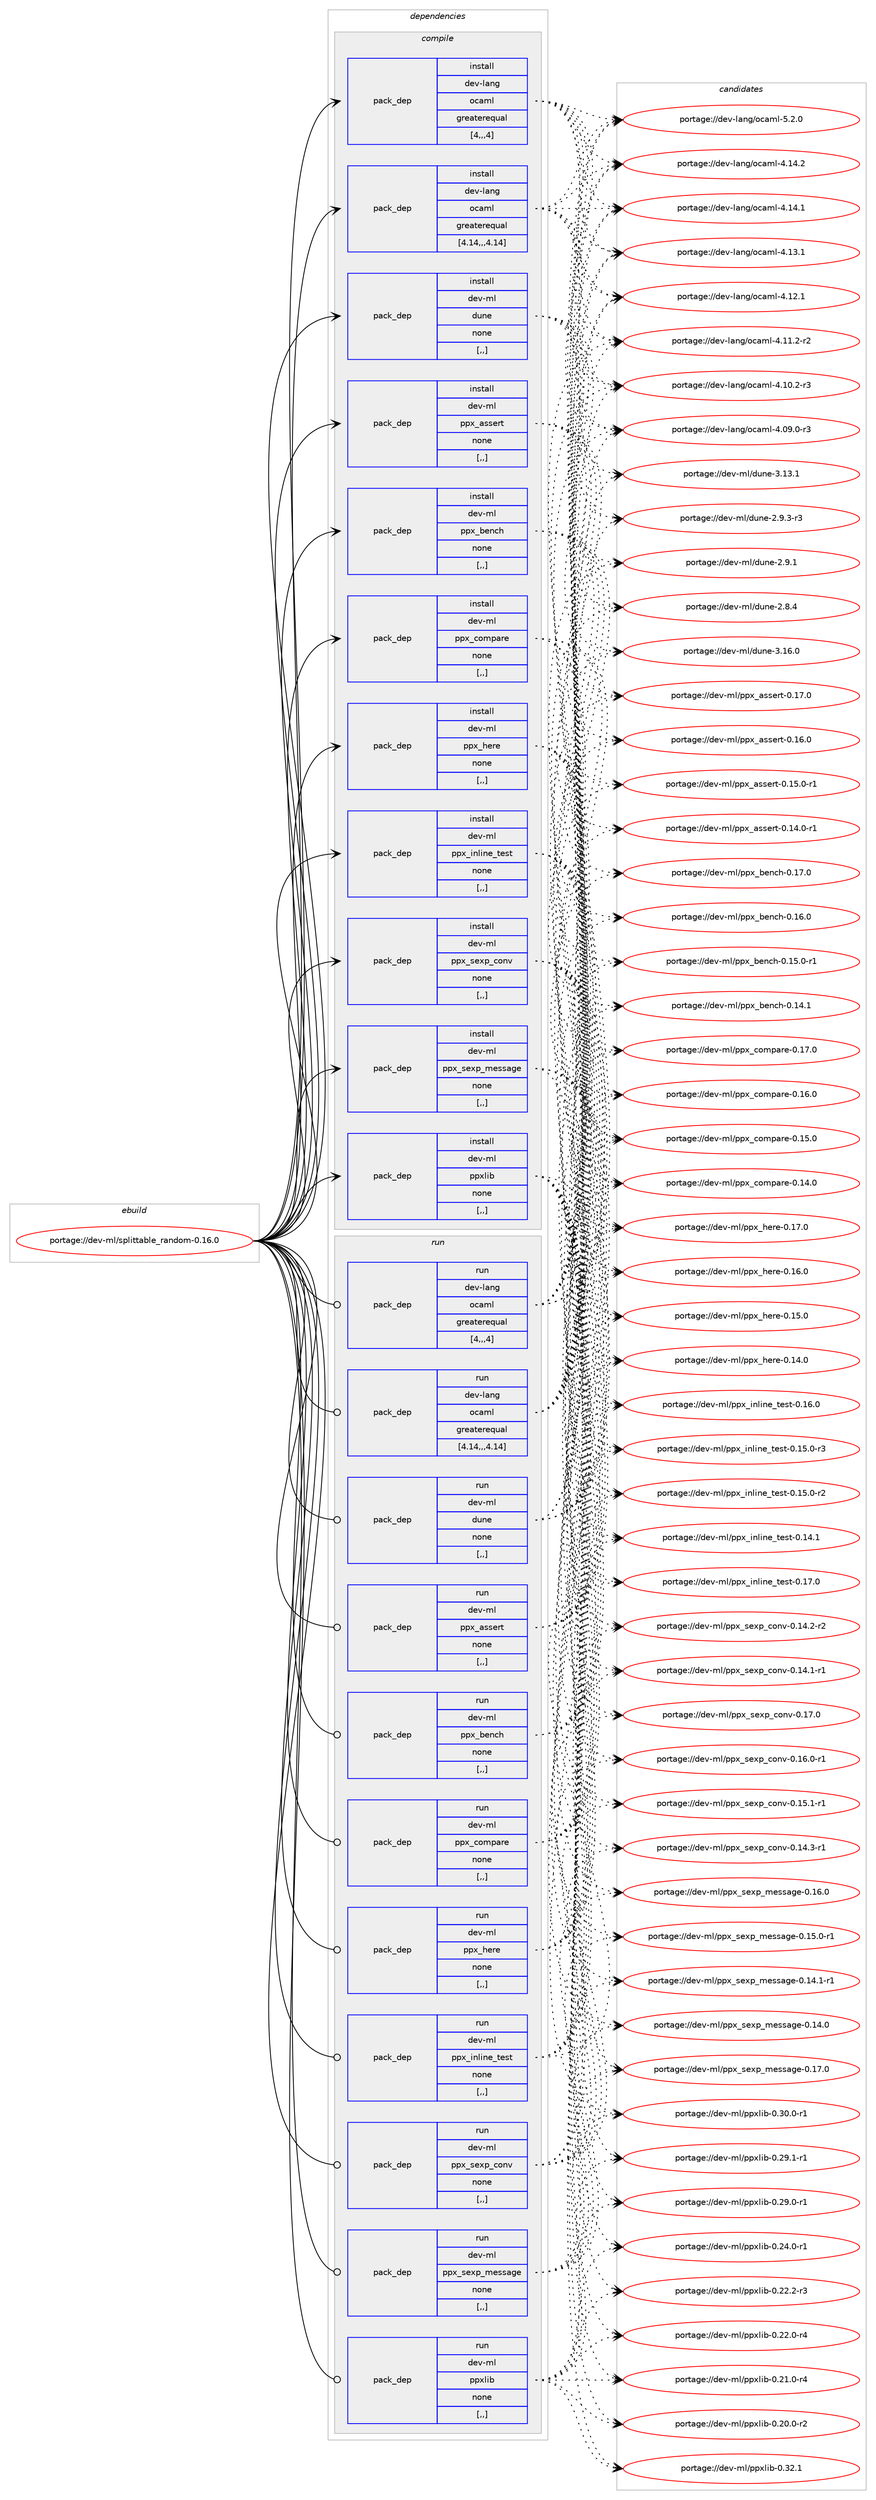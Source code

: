 digraph prolog {

# *************
# Graph options
# *************

newrank=true;
concentrate=true;
compound=true;
graph [rankdir=LR,fontname=Helvetica,fontsize=10,ranksep=1.5];#, ranksep=2.5, nodesep=0.2];
edge  [arrowhead=vee];
node  [fontname=Helvetica,fontsize=10];

# **********
# The ebuild
# **********

subgraph cluster_leftcol {
color=gray;
label=<<i>ebuild</i>>;
id [label="portage://dev-ml/splittable_random-0.16.0", color=red, width=4, href="../dev-ml/splittable_random-0.16.0.svg"];
}

# ****************
# The dependencies
# ****************

subgraph cluster_midcol {
color=gray;
label=<<i>dependencies</i>>;
subgraph cluster_compile {
fillcolor="#eeeeee";
style=filled;
label=<<i>compile</i>>;
subgraph pack454337 {
dependency619119 [label=<<TABLE BORDER="0" CELLBORDER="1" CELLSPACING="0" CELLPADDING="4" WIDTH="220"><TR><TD ROWSPAN="6" CELLPADDING="30">pack_dep</TD></TR><TR><TD WIDTH="110">install</TD></TR><TR><TD>dev-lang</TD></TR><TR><TD>ocaml</TD></TR><TR><TD>greaterequal</TD></TR><TR><TD>[4,,,4]</TD></TR></TABLE>>, shape=none, color=blue];
}
id:e -> dependency619119:w [weight=20,style="solid",arrowhead="vee"];
subgraph pack454338 {
dependency619120 [label=<<TABLE BORDER="0" CELLBORDER="1" CELLSPACING="0" CELLPADDING="4" WIDTH="220"><TR><TD ROWSPAN="6" CELLPADDING="30">pack_dep</TD></TR><TR><TD WIDTH="110">install</TD></TR><TR><TD>dev-lang</TD></TR><TR><TD>ocaml</TD></TR><TR><TD>greaterequal</TD></TR><TR><TD>[4.14,,,4.14]</TD></TR></TABLE>>, shape=none, color=blue];
}
id:e -> dependency619120:w [weight=20,style="solid",arrowhead="vee"];
subgraph pack454339 {
dependency619121 [label=<<TABLE BORDER="0" CELLBORDER="1" CELLSPACING="0" CELLPADDING="4" WIDTH="220"><TR><TD ROWSPAN="6" CELLPADDING="30">pack_dep</TD></TR><TR><TD WIDTH="110">install</TD></TR><TR><TD>dev-ml</TD></TR><TR><TD>dune</TD></TR><TR><TD>none</TD></TR><TR><TD>[,,]</TD></TR></TABLE>>, shape=none, color=blue];
}
id:e -> dependency619121:w [weight=20,style="solid",arrowhead="vee"];
subgraph pack454340 {
dependency619122 [label=<<TABLE BORDER="0" CELLBORDER="1" CELLSPACING="0" CELLPADDING="4" WIDTH="220"><TR><TD ROWSPAN="6" CELLPADDING="30">pack_dep</TD></TR><TR><TD WIDTH="110">install</TD></TR><TR><TD>dev-ml</TD></TR><TR><TD>ppx_assert</TD></TR><TR><TD>none</TD></TR><TR><TD>[,,]</TD></TR></TABLE>>, shape=none, color=blue];
}
id:e -> dependency619122:w [weight=20,style="solid",arrowhead="vee"];
subgraph pack454341 {
dependency619123 [label=<<TABLE BORDER="0" CELLBORDER="1" CELLSPACING="0" CELLPADDING="4" WIDTH="220"><TR><TD ROWSPAN="6" CELLPADDING="30">pack_dep</TD></TR><TR><TD WIDTH="110">install</TD></TR><TR><TD>dev-ml</TD></TR><TR><TD>ppx_bench</TD></TR><TR><TD>none</TD></TR><TR><TD>[,,]</TD></TR></TABLE>>, shape=none, color=blue];
}
id:e -> dependency619123:w [weight=20,style="solid",arrowhead="vee"];
subgraph pack454342 {
dependency619124 [label=<<TABLE BORDER="0" CELLBORDER="1" CELLSPACING="0" CELLPADDING="4" WIDTH="220"><TR><TD ROWSPAN="6" CELLPADDING="30">pack_dep</TD></TR><TR><TD WIDTH="110">install</TD></TR><TR><TD>dev-ml</TD></TR><TR><TD>ppx_compare</TD></TR><TR><TD>none</TD></TR><TR><TD>[,,]</TD></TR></TABLE>>, shape=none, color=blue];
}
id:e -> dependency619124:w [weight=20,style="solid",arrowhead="vee"];
subgraph pack454343 {
dependency619125 [label=<<TABLE BORDER="0" CELLBORDER="1" CELLSPACING="0" CELLPADDING="4" WIDTH="220"><TR><TD ROWSPAN="6" CELLPADDING="30">pack_dep</TD></TR><TR><TD WIDTH="110">install</TD></TR><TR><TD>dev-ml</TD></TR><TR><TD>ppx_here</TD></TR><TR><TD>none</TD></TR><TR><TD>[,,]</TD></TR></TABLE>>, shape=none, color=blue];
}
id:e -> dependency619125:w [weight=20,style="solid",arrowhead="vee"];
subgraph pack454344 {
dependency619126 [label=<<TABLE BORDER="0" CELLBORDER="1" CELLSPACING="0" CELLPADDING="4" WIDTH="220"><TR><TD ROWSPAN="6" CELLPADDING="30">pack_dep</TD></TR><TR><TD WIDTH="110">install</TD></TR><TR><TD>dev-ml</TD></TR><TR><TD>ppx_inline_test</TD></TR><TR><TD>none</TD></TR><TR><TD>[,,]</TD></TR></TABLE>>, shape=none, color=blue];
}
id:e -> dependency619126:w [weight=20,style="solid",arrowhead="vee"];
subgraph pack454345 {
dependency619127 [label=<<TABLE BORDER="0" CELLBORDER="1" CELLSPACING="0" CELLPADDING="4" WIDTH="220"><TR><TD ROWSPAN="6" CELLPADDING="30">pack_dep</TD></TR><TR><TD WIDTH="110">install</TD></TR><TR><TD>dev-ml</TD></TR><TR><TD>ppx_sexp_conv</TD></TR><TR><TD>none</TD></TR><TR><TD>[,,]</TD></TR></TABLE>>, shape=none, color=blue];
}
id:e -> dependency619127:w [weight=20,style="solid",arrowhead="vee"];
subgraph pack454346 {
dependency619128 [label=<<TABLE BORDER="0" CELLBORDER="1" CELLSPACING="0" CELLPADDING="4" WIDTH="220"><TR><TD ROWSPAN="6" CELLPADDING="30">pack_dep</TD></TR><TR><TD WIDTH="110">install</TD></TR><TR><TD>dev-ml</TD></TR><TR><TD>ppx_sexp_message</TD></TR><TR><TD>none</TD></TR><TR><TD>[,,]</TD></TR></TABLE>>, shape=none, color=blue];
}
id:e -> dependency619128:w [weight=20,style="solid",arrowhead="vee"];
subgraph pack454347 {
dependency619129 [label=<<TABLE BORDER="0" CELLBORDER="1" CELLSPACING="0" CELLPADDING="4" WIDTH="220"><TR><TD ROWSPAN="6" CELLPADDING="30">pack_dep</TD></TR><TR><TD WIDTH="110">install</TD></TR><TR><TD>dev-ml</TD></TR><TR><TD>ppxlib</TD></TR><TR><TD>none</TD></TR><TR><TD>[,,]</TD></TR></TABLE>>, shape=none, color=blue];
}
id:e -> dependency619129:w [weight=20,style="solid",arrowhead="vee"];
}
subgraph cluster_compileandrun {
fillcolor="#eeeeee";
style=filled;
label=<<i>compile and run</i>>;
}
subgraph cluster_run {
fillcolor="#eeeeee";
style=filled;
label=<<i>run</i>>;
subgraph pack454348 {
dependency619130 [label=<<TABLE BORDER="0" CELLBORDER="1" CELLSPACING="0" CELLPADDING="4" WIDTH="220"><TR><TD ROWSPAN="6" CELLPADDING="30">pack_dep</TD></TR><TR><TD WIDTH="110">run</TD></TR><TR><TD>dev-lang</TD></TR><TR><TD>ocaml</TD></TR><TR><TD>greaterequal</TD></TR><TR><TD>[4,,,4]</TD></TR></TABLE>>, shape=none, color=blue];
}
id:e -> dependency619130:w [weight=20,style="solid",arrowhead="odot"];
subgraph pack454349 {
dependency619131 [label=<<TABLE BORDER="0" CELLBORDER="1" CELLSPACING="0" CELLPADDING="4" WIDTH="220"><TR><TD ROWSPAN="6" CELLPADDING="30">pack_dep</TD></TR><TR><TD WIDTH="110">run</TD></TR><TR><TD>dev-lang</TD></TR><TR><TD>ocaml</TD></TR><TR><TD>greaterequal</TD></TR><TR><TD>[4.14,,,4.14]</TD></TR></TABLE>>, shape=none, color=blue];
}
id:e -> dependency619131:w [weight=20,style="solid",arrowhead="odot"];
subgraph pack454350 {
dependency619132 [label=<<TABLE BORDER="0" CELLBORDER="1" CELLSPACING="0" CELLPADDING="4" WIDTH="220"><TR><TD ROWSPAN="6" CELLPADDING="30">pack_dep</TD></TR><TR><TD WIDTH="110">run</TD></TR><TR><TD>dev-ml</TD></TR><TR><TD>dune</TD></TR><TR><TD>none</TD></TR><TR><TD>[,,]</TD></TR></TABLE>>, shape=none, color=blue];
}
id:e -> dependency619132:w [weight=20,style="solid",arrowhead="odot"];
subgraph pack454351 {
dependency619133 [label=<<TABLE BORDER="0" CELLBORDER="1" CELLSPACING="0" CELLPADDING="4" WIDTH="220"><TR><TD ROWSPAN="6" CELLPADDING="30">pack_dep</TD></TR><TR><TD WIDTH="110">run</TD></TR><TR><TD>dev-ml</TD></TR><TR><TD>ppx_assert</TD></TR><TR><TD>none</TD></TR><TR><TD>[,,]</TD></TR></TABLE>>, shape=none, color=blue];
}
id:e -> dependency619133:w [weight=20,style="solid",arrowhead="odot"];
subgraph pack454352 {
dependency619134 [label=<<TABLE BORDER="0" CELLBORDER="1" CELLSPACING="0" CELLPADDING="4" WIDTH="220"><TR><TD ROWSPAN="6" CELLPADDING="30">pack_dep</TD></TR><TR><TD WIDTH="110">run</TD></TR><TR><TD>dev-ml</TD></TR><TR><TD>ppx_bench</TD></TR><TR><TD>none</TD></TR><TR><TD>[,,]</TD></TR></TABLE>>, shape=none, color=blue];
}
id:e -> dependency619134:w [weight=20,style="solid",arrowhead="odot"];
subgraph pack454353 {
dependency619135 [label=<<TABLE BORDER="0" CELLBORDER="1" CELLSPACING="0" CELLPADDING="4" WIDTH="220"><TR><TD ROWSPAN="6" CELLPADDING="30">pack_dep</TD></TR><TR><TD WIDTH="110">run</TD></TR><TR><TD>dev-ml</TD></TR><TR><TD>ppx_compare</TD></TR><TR><TD>none</TD></TR><TR><TD>[,,]</TD></TR></TABLE>>, shape=none, color=blue];
}
id:e -> dependency619135:w [weight=20,style="solid",arrowhead="odot"];
subgraph pack454354 {
dependency619136 [label=<<TABLE BORDER="0" CELLBORDER="1" CELLSPACING="0" CELLPADDING="4" WIDTH="220"><TR><TD ROWSPAN="6" CELLPADDING="30">pack_dep</TD></TR><TR><TD WIDTH="110">run</TD></TR><TR><TD>dev-ml</TD></TR><TR><TD>ppx_here</TD></TR><TR><TD>none</TD></TR><TR><TD>[,,]</TD></TR></TABLE>>, shape=none, color=blue];
}
id:e -> dependency619136:w [weight=20,style="solid",arrowhead="odot"];
subgraph pack454355 {
dependency619137 [label=<<TABLE BORDER="0" CELLBORDER="1" CELLSPACING="0" CELLPADDING="4" WIDTH="220"><TR><TD ROWSPAN="6" CELLPADDING="30">pack_dep</TD></TR><TR><TD WIDTH="110">run</TD></TR><TR><TD>dev-ml</TD></TR><TR><TD>ppx_inline_test</TD></TR><TR><TD>none</TD></TR><TR><TD>[,,]</TD></TR></TABLE>>, shape=none, color=blue];
}
id:e -> dependency619137:w [weight=20,style="solid",arrowhead="odot"];
subgraph pack454356 {
dependency619138 [label=<<TABLE BORDER="0" CELLBORDER="1" CELLSPACING="0" CELLPADDING="4" WIDTH="220"><TR><TD ROWSPAN="6" CELLPADDING="30">pack_dep</TD></TR><TR><TD WIDTH="110">run</TD></TR><TR><TD>dev-ml</TD></TR><TR><TD>ppx_sexp_conv</TD></TR><TR><TD>none</TD></TR><TR><TD>[,,]</TD></TR></TABLE>>, shape=none, color=blue];
}
id:e -> dependency619138:w [weight=20,style="solid",arrowhead="odot"];
subgraph pack454357 {
dependency619139 [label=<<TABLE BORDER="0" CELLBORDER="1" CELLSPACING="0" CELLPADDING="4" WIDTH="220"><TR><TD ROWSPAN="6" CELLPADDING="30">pack_dep</TD></TR><TR><TD WIDTH="110">run</TD></TR><TR><TD>dev-ml</TD></TR><TR><TD>ppx_sexp_message</TD></TR><TR><TD>none</TD></TR><TR><TD>[,,]</TD></TR></TABLE>>, shape=none, color=blue];
}
id:e -> dependency619139:w [weight=20,style="solid",arrowhead="odot"];
subgraph pack454358 {
dependency619140 [label=<<TABLE BORDER="0" CELLBORDER="1" CELLSPACING="0" CELLPADDING="4" WIDTH="220"><TR><TD ROWSPAN="6" CELLPADDING="30">pack_dep</TD></TR><TR><TD WIDTH="110">run</TD></TR><TR><TD>dev-ml</TD></TR><TR><TD>ppxlib</TD></TR><TR><TD>none</TD></TR><TR><TD>[,,]</TD></TR></TABLE>>, shape=none, color=blue];
}
id:e -> dependency619140:w [weight=20,style="solid",arrowhead="odot"];
}
}

# **************
# The candidates
# **************

subgraph cluster_choices {
rank=same;
color=gray;
label=<<i>candidates</i>>;

subgraph choice454337 {
color=black;
nodesep=1;
choice1001011184510897110103471119997109108455346504648 [label="portage://dev-lang/ocaml-5.2.0", color=red, width=4,href="../dev-lang/ocaml-5.2.0.svg"];
choice100101118451089711010347111999710910845524649524650 [label="portage://dev-lang/ocaml-4.14.2", color=red, width=4,href="../dev-lang/ocaml-4.14.2.svg"];
choice100101118451089711010347111999710910845524649524649 [label="portage://dev-lang/ocaml-4.14.1", color=red, width=4,href="../dev-lang/ocaml-4.14.1.svg"];
choice100101118451089711010347111999710910845524649514649 [label="portage://dev-lang/ocaml-4.13.1", color=red, width=4,href="../dev-lang/ocaml-4.13.1.svg"];
choice100101118451089711010347111999710910845524649504649 [label="portage://dev-lang/ocaml-4.12.1", color=red, width=4,href="../dev-lang/ocaml-4.12.1.svg"];
choice1001011184510897110103471119997109108455246494946504511450 [label="portage://dev-lang/ocaml-4.11.2-r2", color=red, width=4,href="../dev-lang/ocaml-4.11.2-r2.svg"];
choice1001011184510897110103471119997109108455246494846504511451 [label="portage://dev-lang/ocaml-4.10.2-r3", color=red, width=4,href="../dev-lang/ocaml-4.10.2-r3.svg"];
choice1001011184510897110103471119997109108455246485746484511451 [label="portage://dev-lang/ocaml-4.09.0-r3", color=red, width=4,href="../dev-lang/ocaml-4.09.0-r3.svg"];
dependency619119:e -> choice1001011184510897110103471119997109108455346504648:w [style=dotted,weight="100"];
dependency619119:e -> choice100101118451089711010347111999710910845524649524650:w [style=dotted,weight="100"];
dependency619119:e -> choice100101118451089711010347111999710910845524649524649:w [style=dotted,weight="100"];
dependency619119:e -> choice100101118451089711010347111999710910845524649514649:w [style=dotted,weight="100"];
dependency619119:e -> choice100101118451089711010347111999710910845524649504649:w [style=dotted,weight="100"];
dependency619119:e -> choice1001011184510897110103471119997109108455246494946504511450:w [style=dotted,weight="100"];
dependency619119:e -> choice1001011184510897110103471119997109108455246494846504511451:w [style=dotted,weight="100"];
dependency619119:e -> choice1001011184510897110103471119997109108455246485746484511451:w [style=dotted,weight="100"];
}
subgraph choice454338 {
color=black;
nodesep=1;
choice1001011184510897110103471119997109108455346504648 [label="portage://dev-lang/ocaml-5.2.0", color=red, width=4,href="../dev-lang/ocaml-5.2.0.svg"];
choice100101118451089711010347111999710910845524649524650 [label="portage://dev-lang/ocaml-4.14.2", color=red, width=4,href="../dev-lang/ocaml-4.14.2.svg"];
choice100101118451089711010347111999710910845524649524649 [label="portage://dev-lang/ocaml-4.14.1", color=red, width=4,href="../dev-lang/ocaml-4.14.1.svg"];
choice100101118451089711010347111999710910845524649514649 [label="portage://dev-lang/ocaml-4.13.1", color=red, width=4,href="../dev-lang/ocaml-4.13.1.svg"];
choice100101118451089711010347111999710910845524649504649 [label="portage://dev-lang/ocaml-4.12.1", color=red, width=4,href="../dev-lang/ocaml-4.12.1.svg"];
choice1001011184510897110103471119997109108455246494946504511450 [label="portage://dev-lang/ocaml-4.11.2-r2", color=red, width=4,href="../dev-lang/ocaml-4.11.2-r2.svg"];
choice1001011184510897110103471119997109108455246494846504511451 [label="portage://dev-lang/ocaml-4.10.2-r3", color=red, width=4,href="../dev-lang/ocaml-4.10.2-r3.svg"];
choice1001011184510897110103471119997109108455246485746484511451 [label="portage://dev-lang/ocaml-4.09.0-r3", color=red, width=4,href="../dev-lang/ocaml-4.09.0-r3.svg"];
dependency619120:e -> choice1001011184510897110103471119997109108455346504648:w [style=dotted,weight="100"];
dependency619120:e -> choice100101118451089711010347111999710910845524649524650:w [style=dotted,weight="100"];
dependency619120:e -> choice100101118451089711010347111999710910845524649524649:w [style=dotted,weight="100"];
dependency619120:e -> choice100101118451089711010347111999710910845524649514649:w [style=dotted,weight="100"];
dependency619120:e -> choice100101118451089711010347111999710910845524649504649:w [style=dotted,weight="100"];
dependency619120:e -> choice1001011184510897110103471119997109108455246494946504511450:w [style=dotted,weight="100"];
dependency619120:e -> choice1001011184510897110103471119997109108455246494846504511451:w [style=dotted,weight="100"];
dependency619120:e -> choice1001011184510897110103471119997109108455246485746484511451:w [style=dotted,weight="100"];
}
subgraph choice454339 {
color=black;
nodesep=1;
choice100101118451091084710011711010145514649544648 [label="portage://dev-ml/dune-3.16.0", color=red, width=4,href="../dev-ml/dune-3.16.0.svg"];
choice100101118451091084710011711010145514649514649 [label="portage://dev-ml/dune-3.13.1", color=red, width=4,href="../dev-ml/dune-3.13.1.svg"];
choice10010111845109108471001171101014550465746514511451 [label="portage://dev-ml/dune-2.9.3-r3", color=red, width=4,href="../dev-ml/dune-2.9.3-r3.svg"];
choice1001011184510910847100117110101455046574649 [label="portage://dev-ml/dune-2.9.1", color=red, width=4,href="../dev-ml/dune-2.9.1.svg"];
choice1001011184510910847100117110101455046564652 [label="portage://dev-ml/dune-2.8.4", color=red, width=4,href="../dev-ml/dune-2.8.4.svg"];
dependency619121:e -> choice100101118451091084710011711010145514649544648:w [style=dotted,weight="100"];
dependency619121:e -> choice100101118451091084710011711010145514649514649:w [style=dotted,weight="100"];
dependency619121:e -> choice10010111845109108471001171101014550465746514511451:w [style=dotted,weight="100"];
dependency619121:e -> choice1001011184510910847100117110101455046574649:w [style=dotted,weight="100"];
dependency619121:e -> choice1001011184510910847100117110101455046564652:w [style=dotted,weight="100"];
}
subgraph choice454340 {
color=black;
nodesep=1;
choice1001011184510910847112112120959711511510111411645484649554648 [label="portage://dev-ml/ppx_assert-0.17.0", color=red, width=4,href="../dev-ml/ppx_assert-0.17.0.svg"];
choice1001011184510910847112112120959711511510111411645484649544648 [label="portage://dev-ml/ppx_assert-0.16.0", color=red, width=4,href="../dev-ml/ppx_assert-0.16.0.svg"];
choice10010111845109108471121121209597115115101114116454846495346484511449 [label="portage://dev-ml/ppx_assert-0.15.0-r1", color=red, width=4,href="../dev-ml/ppx_assert-0.15.0-r1.svg"];
choice10010111845109108471121121209597115115101114116454846495246484511449 [label="portage://dev-ml/ppx_assert-0.14.0-r1", color=red, width=4,href="../dev-ml/ppx_assert-0.14.0-r1.svg"];
dependency619122:e -> choice1001011184510910847112112120959711511510111411645484649554648:w [style=dotted,weight="100"];
dependency619122:e -> choice1001011184510910847112112120959711511510111411645484649544648:w [style=dotted,weight="100"];
dependency619122:e -> choice10010111845109108471121121209597115115101114116454846495346484511449:w [style=dotted,weight="100"];
dependency619122:e -> choice10010111845109108471121121209597115115101114116454846495246484511449:w [style=dotted,weight="100"];
}
subgraph choice454341 {
color=black;
nodesep=1;
choice100101118451091084711211212095981011109910445484649554648 [label="portage://dev-ml/ppx_bench-0.17.0", color=red, width=4,href="../dev-ml/ppx_bench-0.17.0.svg"];
choice100101118451091084711211212095981011109910445484649544648 [label="portage://dev-ml/ppx_bench-0.16.0", color=red, width=4,href="../dev-ml/ppx_bench-0.16.0.svg"];
choice1001011184510910847112112120959810111099104454846495346484511449 [label="portage://dev-ml/ppx_bench-0.15.0-r1", color=red, width=4,href="../dev-ml/ppx_bench-0.15.0-r1.svg"];
choice100101118451091084711211212095981011109910445484649524649 [label="portage://dev-ml/ppx_bench-0.14.1", color=red, width=4,href="../dev-ml/ppx_bench-0.14.1.svg"];
dependency619123:e -> choice100101118451091084711211212095981011109910445484649554648:w [style=dotted,weight="100"];
dependency619123:e -> choice100101118451091084711211212095981011109910445484649544648:w [style=dotted,weight="100"];
dependency619123:e -> choice1001011184510910847112112120959810111099104454846495346484511449:w [style=dotted,weight="100"];
dependency619123:e -> choice100101118451091084711211212095981011109910445484649524649:w [style=dotted,weight="100"];
}
subgraph choice454342 {
color=black;
nodesep=1;
choice100101118451091084711211212095991111091129711410145484649554648 [label="portage://dev-ml/ppx_compare-0.17.0", color=red, width=4,href="../dev-ml/ppx_compare-0.17.0.svg"];
choice100101118451091084711211212095991111091129711410145484649544648 [label="portage://dev-ml/ppx_compare-0.16.0", color=red, width=4,href="../dev-ml/ppx_compare-0.16.0.svg"];
choice100101118451091084711211212095991111091129711410145484649534648 [label="portage://dev-ml/ppx_compare-0.15.0", color=red, width=4,href="../dev-ml/ppx_compare-0.15.0.svg"];
choice100101118451091084711211212095991111091129711410145484649524648 [label="portage://dev-ml/ppx_compare-0.14.0", color=red, width=4,href="../dev-ml/ppx_compare-0.14.0.svg"];
dependency619124:e -> choice100101118451091084711211212095991111091129711410145484649554648:w [style=dotted,weight="100"];
dependency619124:e -> choice100101118451091084711211212095991111091129711410145484649544648:w [style=dotted,weight="100"];
dependency619124:e -> choice100101118451091084711211212095991111091129711410145484649534648:w [style=dotted,weight="100"];
dependency619124:e -> choice100101118451091084711211212095991111091129711410145484649524648:w [style=dotted,weight="100"];
}
subgraph choice454343 {
color=black;
nodesep=1;
choice10010111845109108471121121209510410111410145484649554648 [label="portage://dev-ml/ppx_here-0.17.0", color=red, width=4,href="../dev-ml/ppx_here-0.17.0.svg"];
choice10010111845109108471121121209510410111410145484649544648 [label="portage://dev-ml/ppx_here-0.16.0", color=red, width=4,href="../dev-ml/ppx_here-0.16.0.svg"];
choice10010111845109108471121121209510410111410145484649534648 [label="portage://dev-ml/ppx_here-0.15.0", color=red, width=4,href="../dev-ml/ppx_here-0.15.0.svg"];
choice10010111845109108471121121209510410111410145484649524648 [label="portage://dev-ml/ppx_here-0.14.0", color=red, width=4,href="../dev-ml/ppx_here-0.14.0.svg"];
dependency619125:e -> choice10010111845109108471121121209510410111410145484649554648:w [style=dotted,weight="100"];
dependency619125:e -> choice10010111845109108471121121209510410111410145484649544648:w [style=dotted,weight="100"];
dependency619125:e -> choice10010111845109108471121121209510410111410145484649534648:w [style=dotted,weight="100"];
dependency619125:e -> choice10010111845109108471121121209510410111410145484649524648:w [style=dotted,weight="100"];
}
subgraph choice454344 {
color=black;
nodesep=1;
choice1001011184510910847112112120951051101081051101019511610111511645484649554648 [label="portage://dev-ml/ppx_inline_test-0.17.0", color=red, width=4,href="../dev-ml/ppx_inline_test-0.17.0.svg"];
choice1001011184510910847112112120951051101081051101019511610111511645484649544648 [label="portage://dev-ml/ppx_inline_test-0.16.0", color=red, width=4,href="../dev-ml/ppx_inline_test-0.16.0.svg"];
choice10010111845109108471121121209510511010810511010195116101115116454846495346484511451 [label="portage://dev-ml/ppx_inline_test-0.15.0-r3", color=red, width=4,href="../dev-ml/ppx_inline_test-0.15.0-r3.svg"];
choice10010111845109108471121121209510511010810511010195116101115116454846495346484511450 [label="portage://dev-ml/ppx_inline_test-0.15.0-r2", color=red, width=4,href="../dev-ml/ppx_inline_test-0.15.0-r2.svg"];
choice1001011184510910847112112120951051101081051101019511610111511645484649524649 [label="portage://dev-ml/ppx_inline_test-0.14.1", color=red, width=4,href="../dev-ml/ppx_inline_test-0.14.1.svg"];
dependency619126:e -> choice1001011184510910847112112120951051101081051101019511610111511645484649554648:w [style=dotted,weight="100"];
dependency619126:e -> choice1001011184510910847112112120951051101081051101019511610111511645484649544648:w [style=dotted,weight="100"];
dependency619126:e -> choice10010111845109108471121121209510511010810511010195116101115116454846495346484511451:w [style=dotted,weight="100"];
dependency619126:e -> choice10010111845109108471121121209510511010810511010195116101115116454846495346484511450:w [style=dotted,weight="100"];
dependency619126:e -> choice1001011184510910847112112120951051101081051101019511610111511645484649524649:w [style=dotted,weight="100"];
}
subgraph choice454345 {
color=black;
nodesep=1;
choice100101118451091084711211212095115101120112959911111011845484649554648 [label="portage://dev-ml/ppx_sexp_conv-0.17.0", color=red, width=4,href="../dev-ml/ppx_sexp_conv-0.17.0.svg"];
choice1001011184510910847112112120951151011201129599111110118454846495446484511449 [label="portage://dev-ml/ppx_sexp_conv-0.16.0-r1", color=red, width=4,href="../dev-ml/ppx_sexp_conv-0.16.0-r1.svg"];
choice1001011184510910847112112120951151011201129599111110118454846495346494511449 [label="portage://dev-ml/ppx_sexp_conv-0.15.1-r1", color=red, width=4,href="../dev-ml/ppx_sexp_conv-0.15.1-r1.svg"];
choice1001011184510910847112112120951151011201129599111110118454846495246514511449 [label="portage://dev-ml/ppx_sexp_conv-0.14.3-r1", color=red, width=4,href="../dev-ml/ppx_sexp_conv-0.14.3-r1.svg"];
choice1001011184510910847112112120951151011201129599111110118454846495246504511450 [label="portage://dev-ml/ppx_sexp_conv-0.14.2-r2", color=red, width=4,href="../dev-ml/ppx_sexp_conv-0.14.2-r2.svg"];
choice1001011184510910847112112120951151011201129599111110118454846495246494511449 [label="portage://dev-ml/ppx_sexp_conv-0.14.1-r1", color=red, width=4,href="../dev-ml/ppx_sexp_conv-0.14.1-r1.svg"];
dependency619127:e -> choice100101118451091084711211212095115101120112959911111011845484649554648:w [style=dotted,weight="100"];
dependency619127:e -> choice1001011184510910847112112120951151011201129599111110118454846495446484511449:w [style=dotted,weight="100"];
dependency619127:e -> choice1001011184510910847112112120951151011201129599111110118454846495346494511449:w [style=dotted,weight="100"];
dependency619127:e -> choice1001011184510910847112112120951151011201129599111110118454846495246514511449:w [style=dotted,weight="100"];
dependency619127:e -> choice1001011184510910847112112120951151011201129599111110118454846495246504511450:w [style=dotted,weight="100"];
dependency619127:e -> choice1001011184510910847112112120951151011201129599111110118454846495246494511449:w [style=dotted,weight="100"];
}
subgraph choice454346 {
color=black;
nodesep=1;
choice100101118451091084711211212095115101120112951091011151159710310145484649554648 [label="portage://dev-ml/ppx_sexp_message-0.17.0", color=red, width=4,href="../dev-ml/ppx_sexp_message-0.17.0.svg"];
choice100101118451091084711211212095115101120112951091011151159710310145484649544648 [label="portage://dev-ml/ppx_sexp_message-0.16.0", color=red, width=4,href="../dev-ml/ppx_sexp_message-0.16.0.svg"];
choice1001011184510910847112112120951151011201129510910111511597103101454846495346484511449 [label="portage://dev-ml/ppx_sexp_message-0.15.0-r1", color=red, width=4,href="../dev-ml/ppx_sexp_message-0.15.0-r1.svg"];
choice1001011184510910847112112120951151011201129510910111511597103101454846495246494511449 [label="portage://dev-ml/ppx_sexp_message-0.14.1-r1", color=red, width=4,href="../dev-ml/ppx_sexp_message-0.14.1-r1.svg"];
choice100101118451091084711211212095115101120112951091011151159710310145484649524648 [label="portage://dev-ml/ppx_sexp_message-0.14.0", color=red, width=4,href="../dev-ml/ppx_sexp_message-0.14.0.svg"];
dependency619128:e -> choice100101118451091084711211212095115101120112951091011151159710310145484649554648:w [style=dotted,weight="100"];
dependency619128:e -> choice100101118451091084711211212095115101120112951091011151159710310145484649544648:w [style=dotted,weight="100"];
dependency619128:e -> choice1001011184510910847112112120951151011201129510910111511597103101454846495346484511449:w [style=dotted,weight="100"];
dependency619128:e -> choice1001011184510910847112112120951151011201129510910111511597103101454846495246494511449:w [style=dotted,weight="100"];
dependency619128:e -> choice100101118451091084711211212095115101120112951091011151159710310145484649524648:w [style=dotted,weight="100"];
}
subgraph choice454347 {
color=black;
nodesep=1;
choice10010111845109108471121121201081059845484651504649 [label="portage://dev-ml/ppxlib-0.32.1", color=red, width=4,href="../dev-ml/ppxlib-0.32.1.svg"];
choice100101118451091084711211212010810598454846514846484511449 [label="portage://dev-ml/ppxlib-0.30.0-r1", color=red, width=4,href="../dev-ml/ppxlib-0.30.0-r1.svg"];
choice100101118451091084711211212010810598454846505746494511449 [label="portage://dev-ml/ppxlib-0.29.1-r1", color=red, width=4,href="../dev-ml/ppxlib-0.29.1-r1.svg"];
choice100101118451091084711211212010810598454846505746484511449 [label="portage://dev-ml/ppxlib-0.29.0-r1", color=red, width=4,href="../dev-ml/ppxlib-0.29.0-r1.svg"];
choice100101118451091084711211212010810598454846505246484511449 [label="portage://dev-ml/ppxlib-0.24.0-r1", color=red, width=4,href="../dev-ml/ppxlib-0.24.0-r1.svg"];
choice100101118451091084711211212010810598454846505046504511451 [label="portage://dev-ml/ppxlib-0.22.2-r3", color=red, width=4,href="../dev-ml/ppxlib-0.22.2-r3.svg"];
choice100101118451091084711211212010810598454846505046484511452 [label="portage://dev-ml/ppxlib-0.22.0-r4", color=red, width=4,href="../dev-ml/ppxlib-0.22.0-r4.svg"];
choice100101118451091084711211212010810598454846504946484511452 [label="portage://dev-ml/ppxlib-0.21.0-r4", color=red, width=4,href="../dev-ml/ppxlib-0.21.0-r4.svg"];
choice100101118451091084711211212010810598454846504846484511450 [label="portage://dev-ml/ppxlib-0.20.0-r2", color=red, width=4,href="../dev-ml/ppxlib-0.20.0-r2.svg"];
dependency619129:e -> choice10010111845109108471121121201081059845484651504649:w [style=dotted,weight="100"];
dependency619129:e -> choice100101118451091084711211212010810598454846514846484511449:w [style=dotted,weight="100"];
dependency619129:e -> choice100101118451091084711211212010810598454846505746494511449:w [style=dotted,weight="100"];
dependency619129:e -> choice100101118451091084711211212010810598454846505746484511449:w [style=dotted,weight="100"];
dependency619129:e -> choice100101118451091084711211212010810598454846505246484511449:w [style=dotted,weight="100"];
dependency619129:e -> choice100101118451091084711211212010810598454846505046504511451:w [style=dotted,weight="100"];
dependency619129:e -> choice100101118451091084711211212010810598454846505046484511452:w [style=dotted,weight="100"];
dependency619129:e -> choice100101118451091084711211212010810598454846504946484511452:w [style=dotted,weight="100"];
dependency619129:e -> choice100101118451091084711211212010810598454846504846484511450:w [style=dotted,weight="100"];
}
subgraph choice454348 {
color=black;
nodesep=1;
choice1001011184510897110103471119997109108455346504648 [label="portage://dev-lang/ocaml-5.2.0", color=red, width=4,href="../dev-lang/ocaml-5.2.0.svg"];
choice100101118451089711010347111999710910845524649524650 [label="portage://dev-lang/ocaml-4.14.2", color=red, width=4,href="../dev-lang/ocaml-4.14.2.svg"];
choice100101118451089711010347111999710910845524649524649 [label="portage://dev-lang/ocaml-4.14.1", color=red, width=4,href="../dev-lang/ocaml-4.14.1.svg"];
choice100101118451089711010347111999710910845524649514649 [label="portage://dev-lang/ocaml-4.13.1", color=red, width=4,href="../dev-lang/ocaml-4.13.1.svg"];
choice100101118451089711010347111999710910845524649504649 [label="portage://dev-lang/ocaml-4.12.1", color=red, width=4,href="../dev-lang/ocaml-4.12.1.svg"];
choice1001011184510897110103471119997109108455246494946504511450 [label="portage://dev-lang/ocaml-4.11.2-r2", color=red, width=4,href="../dev-lang/ocaml-4.11.2-r2.svg"];
choice1001011184510897110103471119997109108455246494846504511451 [label="portage://dev-lang/ocaml-4.10.2-r3", color=red, width=4,href="../dev-lang/ocaml-4.10.2-r3.svg"];
choice1001011184510897110103471119997109108455246485746484511451 [label="portage://dev-lang/ocaml-4.09.0-r3", color=red, width=4,href="../dev-lang/ocaml-4.09.0-r3.svg"];
dependency619130:e -> choice1001011184510897110103471119997109108455346504648:w [style=dotted,weight="100"];
dependency619130:e -> choice100101118451089711010347111999710910845524649524650:w [style=dotted,weight="100"];
dependency619130:e -> choice100101118451089711010347111999710910845524649524649:w [style=dotted,weight="100"];
dependency619130:e -> choice100101118451089711010347111999710910845524649514649:w [style=dotted,weight="100"];
dependency619130:e -> choice100101118451089711010347111999710910845524649504649:w [style=dotted,weight="100"];
dependency619130:e -> choice1001011184510897110103471119997109108455246494946504511450:w [style=dotted,weight="100"];
dependency619130:e -> choice1001011184510897110103471119997109108455246494846504511451:w [style=dotted,weight="100"];
dependency619130:e -> choice1001011184510897110103471119997109108455246485746484511451:w [style=dotted,weight="100"];
}
subgraph choice454349 {
color=black;
nodesep=1;
choice1001011184510897110103471119997109108455346504648 [label="portage://dev-lang/ocaml-5.2.0", color=red, width=4,href="../dev-lang/ocaml-5.2.0.svg"];
choice100101118451089711010347111999710910845524649524650 [label="portage://dev-lang/ocaml-4.14.2", color=red, width=4,href="../dev-lang/ocaml-4.14.2.svg"];
choice100101118451089711010347111999710910845524649524649 [label="portage://dev-lang/ocaml-4.14.1", color=red, width=4,href="../dev-lang/ocaml-4.14.1.svg"];
choice100101118451089711010347111999710910845524649514649 [label="portage://dev-lang/ocaml-4.13.1", color=red, width=4,href="../dev-lang/ocaml-4.13.1.svg"];
choice100101118451089711010347111999710910845524649504649 [label="portage://dev-lang/ocaml-4.12.1", color=red, width=4,href="../dev-lang/ocaml-4.12.1.svg"];
choice1001011184510897110103471119997109108455246494946504511450 [label="portage://dev-lang/ocaml-4.11.2-r2", color=red, width=4,href="../dev-lang/ocaml-4.11.2-r2.svg"];
choice1001011184510897110103471119997109108455246494846504511451 [label="portage://dev-lang/ocaml-4.10.2-r3", color=red, width=4,href="../dev-lang/ocaml-4.10.2-r3.svg"];
choice1001011184510897110103471119997109108455246485746484511451 [label="portage://dev-lang/ocaml-4.09.0-r3", color=red, width=4,href="../dev-lang/ocaml-4.09.0-r3.svg"];
dependency619131:e -> choice1001011184510897110103471119997109108455346504648:w [style=dotted,weight="100"];
dependency619131:e -> choice100101118451089711010347111999710910845524649524650:w [style=dotted,weight="100"];
dependency619131:e -> choice100101118451089711010347111999710910845524649524649:w [style=dotted,weight="100"];
dependency619131:e -> choice100101118451089711010347111999710910845524649514649:w [style=dotted,weight="100"];
dependency619131:e -> choice100101118451089711010347111999710910845524649504649:w [style=dotted,weight="100"];
dependency619131:e -> choice1001011184510897110103471119997109108455246494946504511450:w [style=dotted,weight="100"];
dependency619131:e -> choice1001011184510897110103471119997109108455246494846504511451:w [style=dotted,weight="100"];
dependency619131:e -> choice1001011184510897110103471119997109108455246485746484511451:w [style=dotted,weight="100"];
}
subgraph choice454350 {
color=black;
nodesep=1;
choice100101118451091084710011711010145514649544648 [label="portage://dev-ml/dune-3.16.0", color=red, width=4,href="../dev-ml/dune-3.16.0.svg"];
choice100101118451091084710011711010145514649514649 [label="portage://dev-ml/dune-3.13.1", color=red, width=4,href="../dev-ml/dune-3.13.1.svg"];
choice10010111845109108471001171101014550465746514511451 [label="portage://dev-ml/dune-2.9.3-r3", color=red, width=4,href="../dev-ml/dune-2.9.3-r3.svg"];
choice1001011184510910847100117110101455046574649 [label="portage://dev-ml/dune-2.9.1", color=red, width=4,href="../dev-ml/dune-2.9.1.svg"];
choice1001011184510910847100117110101455046564652 [label="portage://dev-ml/dune-2.8.4", color=red, width=4,href="../dev-ml/dune-2.8.4.svg"];
dependency619132:e -> choice100101118451091084710011711010145514649544648:w [style=dotted,weight="100"];
dependency619132:e -> choice100101118451091084710011711010145514649514649:w [style=dotted,weight="100"];
dependency619132:e -> choice10010111845109108471001171101014550465746514511451:w [style=dotted,weight="100"];
dependency619132:e -> choice1001011184510910847100117110101455046574649:w [style=dotted,weight="100"];
dependency619132:e -> choice1001011184510910847100117110101455046564652:w [style=dotted,weight="100"];
}
subgraph choice454351 {
color=black;
nodesep=1;
choice1001011184510910847112112120959711511510111411645484649554648 [label="portage://dev-ml/ppx_assert-0.17.0", color=red, width=4,href="../dev-ml/ppx_assert-0.17.0.svg"];
choice1001011184510910847112112120959711511510111411645484649544648 [label="portage://dev-ml/ppx_assert-0.16.0", color=red, width=4,href="../dev-ml/ppx_assert-0.16.0.svg"];
choice10010111845109108471121121209597115115101114116454846495346484511449 [label="portage://dev-ml/ppx_assert-0.15.0-r1", color=red, width=4,href="../dev-ml/ppx_assert-0.15.0-r1.svg"];
choice10010111845109108471121121209597115115101114116454846495246484511449 [label="portage://dev-ml/ppx_assert-0.14.0-r1", color=red, width=4,href="../dev-ml/ppx_assert-0.14.0-r1.svg"];
dependency619133:e -> choice1001011184510910847112112120959711511510111411645484649554648:w [style=dotted,weight="100"];
dependency619133:e -> choice1001011184510910847112112120959711511510111411645484649544648:w [style=dotted,weight="100"];
dependency619133:e -> choice10010111845109108471121121209597115115101114116454846495346484511449:w [style=dotted,weight="100"];
dependency619133:e -> choice10010111845109108471121121209597115115101114116454846495246484511449:w [style=dotted,weight="100"];
}
subgraph choice454352 {
color=black;
nodesep=1;
choice100101118451091084711211212095981011109910445484649554648 [label="portage://dev-ml/ppx_bench-0.17.0", color=red, width=4,href="../dev-ml/ppx_bench-0.17.0.svg"];
choice100101118451091084711211212095981011109910445484649544648 [label="portage://dev-ml/ppx_bench-0.16.0", color=red, width=4,href="../dev-ml/ppx_bench-0.16.0.svg"];
choice1001011184510910847112112120959810111099104454846495346484511449 [label="portage://dev-ml/ppx_bench-0.15.0-r1", color=red, width=4,href="../dev-ml/ppx_bench-0.15.0-r1.svg"];
choice100101118451091084711211212095981011109910445484649524649 [label="portage://dev-ml/ppx_bench-0.14.1", color=red, width=4,href="../dev-ml/ppx_bench-0.14.1.svg"];
dependency619134:e -> choice100101118451091084711211212095981011109910445484649554648:w [style=dotted,weight="100"];
dependency619134:e -> choice100101118451091084711211212095981011109910445484649544648:w [style=dotted,weight="100"];
dependency619134:e -> choice1001011184510910847112112120959810111099104454846495346484511449:w [style=dotted,weight="100"];
dependency619134:e -> choice100101118451091084711211212095981011109910445484649524649:w [style=dotted,weight="100"];
}
subgraph choice454353 {
color=black;
nodesep=1;
choice100101118451091084711211212095991111091129711410145484649554648 [label="portage://dev-ml/ppx_compare-0.17.0", color=red, width=4,href="../dev-ml/ppx_compare-0.17.0.svg"];
choice100101118451091084711211212095991111091129711410145484649544648 [label="portage://dev-ml/ppx_compare-0.16.0", color=red, width=4,href="../dev-ml/ppx_compare-0.16.0.svg"];
choice100101118451091084711211212095991111091129711410145484649534648 [label="portage://dev-ml/ppx_compare-0.15.0", color=red, width=4,href="../dev-ml/ppx_compare-0.15.0.svg"];
choice100101118451091084711211212095991111091129711410145484649524648 [label="portage://dev-ml/ppx_compare-0.14.0", color=red, width=4,href="../dev-ml/ppx_compare-0.14.0.svg"];
dependency619135:e -> choice100101118451091084711211212095991111091129711410145484649554648:w [style=dotted,weight="100"];
dependency619135:e -> choice100101118451091084711211212095991111091129711410145484649544648:w [style=dotted,weight="100"];
dependency619135:e -> choice100101118451091084711211212095991111091129711410145484649534648:w [style=dotted,weight="100"];
dependency619135:e -> choice100101118451091084711211212095991111091129711410145484649524648:w [style=dotted,weight="100"];
}
subgraph choice454354 {
color=black;
nodesep=1;
choice10010111845109108471121121209510410111410145484649554648 [label="portage://dev-ml/ppx_here-0.17.0", color=red, width=4,href="../dev-ml/ppx_here-0.17.0.svg"];
choice10010111845109108471121121209510410111410145484649544648 [label="portage://dev-ml/ppx_here-0.16.0", color=red, width=4,href="../dev-ml/ppx_here-0.16.0.svg"];
choice10010111845109108471121121209510410111410145484649534648 [label="portage://dev-ml/ppx_here-0.15.0", color=red, width=4,href="../dev-ml/ppx_here-0.15.0.svg"];
choice10010111845109108471121121209510410111410145484649524648 [label="portage://dev-ml/ppx_here-0.14.0", color=red, width=4,href="../dev-ml/ppx_here-0.14.0.svg"];
dependency619136:e -> choice10010111845109108471121121209510410111410145484649554648:w [style=dotted,weight="100"];
dependency619136:e -> choice10010111845109108471121121209510410111410145484649544648:w [style=dotted,weight="100"];
dependency619136:e -> choice10010111845109108471121121209510410111410145484649534648:w [style=dotted,weight="100"];
dependency619136:e -> choice10010111845109108471121121209510410111410145484649524648:w [style=dotted,weight="100"];
}
subgraph choice454355 {
color=black;
nodesep=1;
choice1001011184510910847112112120951051101081051101019511610111511645484649554648 [label="portage://dev-ml/ppx_inline_test-0.17.0", color=red, width=4,href="../dev-ml/ppx_inline_test-0.17.0.svg"];
choice1001011184510910847112112120951051101081051101019511610111511645484649544648 [label="portage://dev-ml/ppx_inline_test-0.16.0", color=red, width=4,href="../dev-ml/ppx_inline_test-0.16.0.svg"];
choice10010111845109108471121121209510511010810511010195116101115116454846495346484511451 [label="portage://dev-ml/ppx_inline_test-0.15.0-r3", color=red, width=4,href="../dev-ml/ppx_inline_test-0.15.0-r3.svg"];
choice10010111845109108471121121209510511010810511010195116101115116454846495346484511450 [label="portage://dev-ml/ppx_inline_test-0.15.0-r2", color=red, width=4,href="../dev-ml/ppx_inline_test-0.15.0-r2.svg"];
choice1001011184510910847112112120951051101081051101019511610111511645484649524649 [label="portage://dev-ml/ppx_inline_test-0.14.1", color=red, width=4,href="../dev-ml/ppx_inline_test-0.14.1.svg"];
dependency619137:e -> choice1001011184510910847112112120951051101081051101019511610111511645484649554648:w [style=dotted,weight="100"];
dependency619137:e -> choice1001011184510910847112112120951051101081051101019511610111511645484649544648:w [style=dotted,weight="100"];
dependency619137:e -> choice10010111845109108471121121209510511010810511010195116101115116454846495346484511451:w [style=dotted,weight="100"];
dependency619137:e -> choice10010111845109108471121121209510511010810511010195116101115116454846495346484511450:w [style=dotted,weight="100"];
dependency619137:e -> choice1001011184510910847112112120951051101081051101019511610111511645484649524649:w [style=dotted,weight="100"];
}
subgraph choice454356 {
color=black;
nodesep=1;
choice100101118451091084711211212095115101120112959911111011845484649554648 [label="portage://dev-ml/ppx_sexp_conv-0.17.0", color=red, width=4,href="../dev-ml/ppx_sexp_conv-0.17.0.svg"];
choice1001011184510910847112112120951151011201129599111110118454846495446484511449 [label="portage://dev-ml/ppx_sexp_conv-0.16.0-r1", color=red, width=4,href="../dev-ml/ppx_sexp_conv-0.16.0-r1.svg"];
choice1001011184510910847112112120951151011201129599111110118454846495346494511449 [label="portage://dev-ml/ppx_sexp_conv-0.15.1-r1", color=red, width=4,href="../dev-ml/ppx_sexp_conv-0.15.1-r1.svg"];
choice1001011184510910847112112120951151011201129599111110118454846495246514511449 [label="portage://dev-ml/ppx_sexp_conv-0.14.3-r1", color=red, width=4,href="../dev-ml/ppx_sexp_conv-0.14.3-r1.svg"];
choice1001011184510910847112112120951151011201129599111110118454846495246504511450 [label="portage://dev-ml/ppx_sexp_conv-0.14.2-r2", color=red, width=4,href="../dev-ml/ppx_sexp_conv-0.14.2-r2.svg"];
choice1001011184510910847112112120951151011201129599111110118454846495246494511449 [label="portage://dev-ml/ppx_sexp_conv-0.14.1-r1", color=red, width=4,href="../dev-ml/ppx_sexp_conv-0.14.1-r1.svg"];
dependency619138:e -> choice100101118451091084711211212095115101120112959911111011845484649554648:w [style=dotted,weight="100"];
dependency619138:e -> choice1001011184510910847112112120951151011201129599111110118454846495446484511449:w [style=dotted,weight="100"];
dependency619138:e -> choice1001011184510910847112112120951151011201129599111110118454846495346494511449:w [style=dotted,weight="100"];
dependency619138:e -> choice1001011184510910847112112120951151011201129599111110118454846495246514511449:w [style=dotted,weight="100"];
dependency619138:e -> choice1001011184510910847112112120951151011201129599111110118454846495246504511450:w [style=dotted,weight="100"];
dependency619138:e -> choice1001011184510910847112112120951151011201129599111110118454846495246494511449:w [style=dotted,weight="100"];
}
subgraph choice454357 {
color=black;
nodesep=1;
choice100101118451091084711211212095115101120112951091011151159710310145484649554648 [label="portage://dev-ml/ppx_sexp_message-0.17.0", color=red, width=4,href="../dev-ml/ppx_sexp_message-0.17.0.svg"];
choice100101118451091084711211212095115101120112951091011151159710310145484649544648 [label="portage://dev-ml/ppx_sexp_message-0.16.0", color=red, width=4,href="../dev-ml/ppx_sexp_message-0.16.0.svg"];
choice1001011184510910847112112120951151011201129510910111511597103101454846495346484511449 [label="portage://dev-ml/ppx_sexp_message-0.15.0-r1", color=red, width=4,href="../dev-ml/ppx_sexp_message-0.15.0-r1.svg"];
choice1001011184510910847112112120951151011201129510910111511597103101454846495246494511449 [label="portage://dev-ml/ppx_sexp_message-0.14.1-r1", color=red, width=4,href="../dev-ml/ppx_sexp_message-0.14.1-r1.svg"];
choice100101118451091084711211212095115101120112951091011151159710310145484649524648 [label="portage://dev-ml/ppx_sexp_message-0.14.0", color=red, width=4,href="../dev-ml/ppx_sexp_message-0.14.0.svg"];
dependency619139:e -> choice100101118451091084711211212095115101120112951091011151159710310145484649554648:w [style=dotted,weight="100"];
dependency619139:e -> choice100101118451091084711211212095115101120112951091011151159710310145484649544648:w [style=dotted,weight="100"];
dependency619139:e -> choice1001011184510910847112112120951151011201129510910111511597103101454846495346484511449:w [style=dotted,weight="100"];
dependency619139:e -> choice1001011184510910847112112120951151011201129510910111511597103101454846495246494511449:w [style=dotted,weight="100"];
dependency619139:e -> choice100101118451091084711211212095115101120112951091011151159710310145484649524648:w [style=dotted,weight="100"];
}
subgraph choice454358 {
color=black;
nodesep=1;
choice10010111845109108471121121201081059845484651504649 [label="portage://dev-ml/ppxlib-0.32.1", color=red, width=4,href="../dev-ml/ppxlib-0.32.1.svg"];
choice100101118451091084711211212010810598454846514846484511449 [label="portage://dev-ml/ppxlib-0.30.0-r1", color=red, width=4,href="../dev-ml/ppxlib-0.30.0-r1.svg"];
choice100101118451091084711211212010810598454846505746494511449 [label="portage://dev-ml/ppxlib-0.29.1-r1", color=red, width=4,href="../dev-ml/ppxlib-0.29.1-r1.svg"];
choice100101118451091084711211212010810598454846505746484511449 [label="portage://dev-ml/ppxlib-0.29.0-r1", color=red, width=4,href="../dev-ml/ppxlib-0.29.0-r1.svg"];
choice100101118451091084711211212010810598454846505246484511449 [label="portage://dev-ml/ppxlib-0.24.0-r1", color=red, width=4,href="../dev-ml/ppxlib-0.24.0-r1.svg"];
choice100101118451091084711211212010810598454846505046504511451 [label="portage://dev-ml/ppxlib-0.22.2-r3", color=red, width=4,href="../dev-ml/ppxlib-0.22.2-r3.svg"];
choice100101118451091084711211212010810598454846505046484511452 [label="portage://dev-ml/ppxlib-0.22.0-r4", color=red, width=4,href="../dev-ml/ppxlib-0.22.0-r4.svg"];
choice100101118451091084711211212010810598454846504946484511452 [label="portage://dev-ml/ppxlib-0.21.0-r4", color=red, width=4,href="../dev-ml/ppxlib-0.21.0-r4.svg"];
choice100101118451091084711211212010810598454846504846484511450 [label="portage://dev-ml/ppxlib-0.20.0-r2", color=red, width=4,href="../dev-ml/ppxlib-0.20.0-r2.svg"];
dependency619140:e -> choice10010111845109108471121121201081059845484651504649:w [style=dotted,weight="100"];
dependency619140:e -> choice100101118451091084711211212010810598454846514846484511449:w [style=dotted,weight="100"];
dependency619140:e -> choice100101118451091084711211212010810598454846505746494511449:w [style=dotted,weight="100"];
dependency619140:e -> choice100101118451091084711211212010810598454846505746484511449:w [style=dotted,weight="100"];
dependency619140:e -> choice100101118451091084711211212010810598454846505246484511449:w [style=dotted,weight="100"];
dependency619140:e -> choice100101118451091084711211212010810598454846505046504511451:w [style=dotted,weight="100"];
dependency619140:e -> choice100101118451091084711211212010810598454846505046484511452:w [style=dotted,weight="100"];
dependency619140:e -> choice100101118451091084711211212010810598454846504946484511452:w [style=dotted,weight="100"];
dependency619140:e -> choice100101118451091084711211212010810598454846504846484511450:w [style=dotted,weight="100"];
}
}

}
